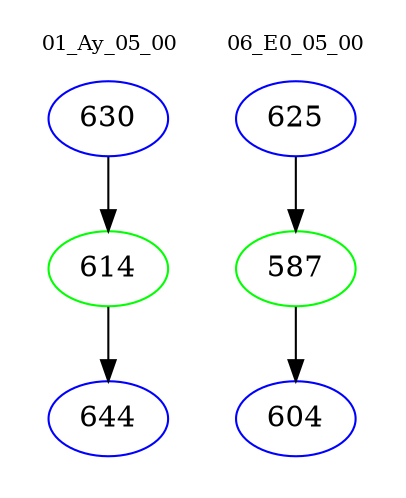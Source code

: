 digraph{
subgraph cluster_0 {
color = white
label = "01_Ay_05_00";
fontsize=10;
T0_630 [label="630", color="blue"]
T0_630 -> T0_614 [color="black"]
T0_614 [label="614", color="green"]
T0_614 -> T0_644 [color="black"]
T0_644 [label="644", color="blue"]
}
subgraph cluster_1 {
color = white
label = "06_E0_05_00";
fontsize=10;
T1_625 [label="625", color="blue"]
T1_625 -> T1_587 [color="black"]
T1_587 [label="587", color="green"]
T1_587 -> T1_604 [color="black"]
T1_604 [label="604", color="blue"]
}
}
